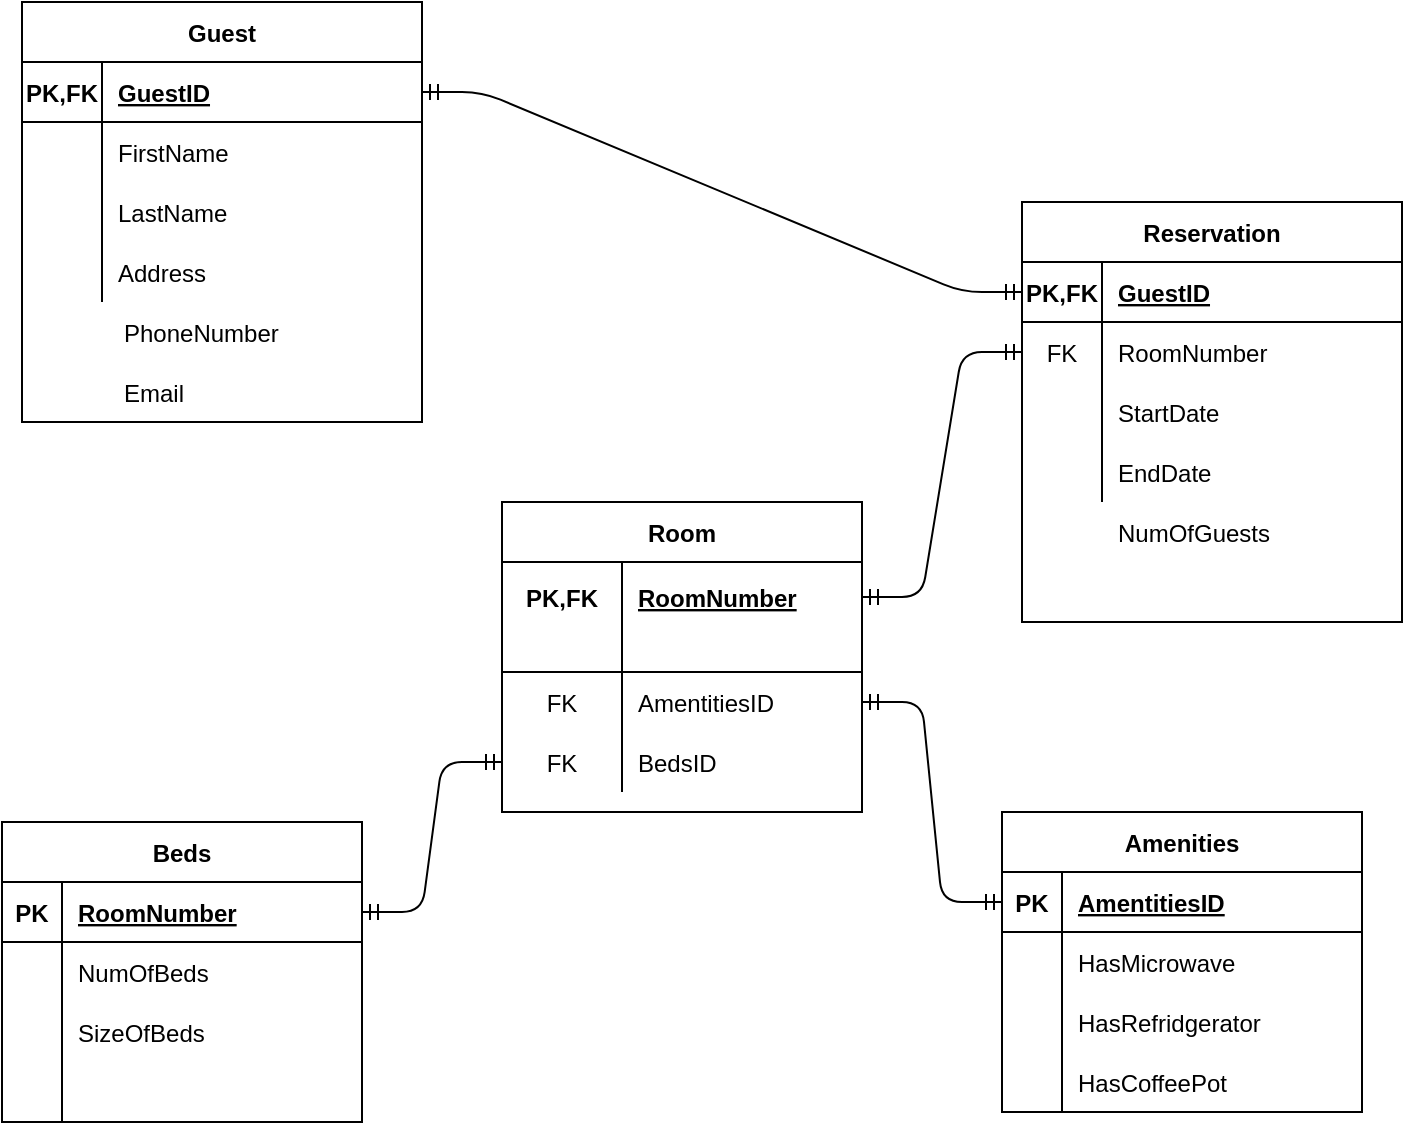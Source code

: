 <mxfile version="14.6.13" type="device"><diagram id="HekvI4PKDxfSMbRu9D08" name="Page-1"><mxGraphModel dx="1086" dy="966" grid="1" gridSize="10" guides="1" tooltips="1" connect="1" arrows="1" fold="1" page="1" pageScale="1" pageWidth="1100" pageHeight="850" math="0" shadow="0"><root><mxCell id="0"/><mxCell id="1" parent="0"/><mxCell id="4xWkjsP1n2SqkYc0RGF1-1" value="Room" style="shape=table;startSize=30;container=1;collapsible=1;childLayout=tableLayout;fixedRows=1;rowLines=0;fontStyle=1;align=center;resizeLast=1;" parent="1" vertex="1"><mxGeometry x="300" y="300" width="180" height="155" as="geometry"/></mxCell><mxCell id="4xWkjsP1n2SqkYc0RGF1-2" value="" style="shape=partialRectangle;collapsible=0;dropTarget=0;pointerEvents=0;fillColor=none;top=0;left=0;bottom=0;right=0;points=[[0,0.5],[1,0.5]];portConstraint=eastwest;" parent="4xWkjsP1n2SqkYc0RGF1-1" vertex="1"><mxGeometry y="30" width="180" height="35" as="geometry"/></mxCell><mxCell id="4xWkjsP1n2SqkYc0RGF1-3" value="PK,FK" style="shape=partialRectangle;connectable=0;fillColor=none;top=0;left=0;bottom=0;right=0;fontStyle=1;overflow=hidden;" parent="4xWkjsP1n2SqkYc0RGF1-2" vertex="1"><mxGeometry width="60" height="35" as="geometry"/></mxCell><mxCell id="4xWkjsP1n2SqkYc0RGF1-4" value="RoomNumber" style="shape=partialRectangle;connectable=0;fillColor=none;top=0;left=0;bottom=0;right=0;align=left;spacingLeft=6;fontStyle=5;overflow=hidden;" parent="4xWkjsP1n2SqkYc0RGF1-2" vertex="1"><mxGeometry x="60" width="120" height="35" as="geometry"/></mxCell><mxCell id="4xWkjsP1n2SqkYc0RGF1-5" value="" style="shape=partialRectangle;collapsible=0;dropTarget=0;pointerEvents=0;fillColor=none;top=0;left=0;bottom=1;right=0;points=[[0,0.5],[1,0.5]];portConstraint=eastwest;" parent="4xWkjsP1n2SqkYc0RGF1-1" vertex="1"><mxGeometry y="65" width="180" height="20" as="geometry"/></mxCell><mxCell id="4xWkjsP1n2SqkYc0RGF1-6" value="" style="shape=partialRectangle;connectable=0;fillColor=none;top=0;left=0;bottom=0;right=0;fontStyle=1;overflow=hidden;" parent="4xWkjsP1n2SqkYc0RGF1-5" vertex="1"><mxGeometry width="60" height="20" as="geometry"/></mxCell><mxCell id="4xWkjsP1n2SqkYc0RGF1-7" value="" style="shape=partialRectangle;connectable=0;fillColor=none;top=0;left=0;bottom=0;right=0;align=left;spacingLeft=6;fontStyle=5;overflow=hidden;" parent="4xWkjsP1n2SqkYc0RGF1-5" vertex="1"><mxGeometry x="60" width="120" height="20" as="geometry"/></mxCell><mxCell id="4xWkjsP1n2SqkYc0RGF1-8" value="" style="shape=partialRectangle;collapsible=0;dropTarget=0;pointerEvents=0;fillColor=none;top=0;left=0;bottom=0;right=0;points=[[0,0.5],[1,0.5]];portConstraint=eastwest;" parent="4xWkjsP1n2SqkYc0RGF1-1" vertex="1"><mxGeometry y="85" width="180" height="30" as="geometry"/></mxCell><mxCell id="4xWkjsP1n2SqkYc0RGF1-9" value="FK" style="shape=partialRectangle;connectable=0;fillColor=none;top=0;left=0;bottom=0;right=0;editable=1;overflow=hidden;" parent="4xWkjsP1n2SqkYc0RGF1-8" vertex="1"><mxGeometry width="60" height="30" as="geometry"/></mxCell><mxCell id="4xWkjsP1n2SqkYc0RGF1-10" value="AmentitiesID" style="shape=partialRectangle;connectable=0;fillColor=none;top=0;left=0;bottom=0;right=0;align=left;spacingLeft=6;overflow=hidden;" parent="4xWkjsP1n2SqkYc0RGF1-8" vertex="1"><mxGeometry x="60" width="120" height="30" as="geometry"/></mxCell><mxCell id="4xWkjsP1n2SqkYc0RGF1-11" value="" style="shape=partialRectangle;collapsible=0;dropTarget=0;pointerEvents=0;fillColor=none;top=0;left=0;bottom=0;right=0;points=[[0,0.5],[1,0.5]];portConstraint=eastwest;" parent="4xWkjsP1n2SqkYc0RGF1-1" vertex="1"><mxGeometry y="115" width="180" height="30" as="geometry"/></mxCell><mxCell id="4xWkjsP1n2SqkYc0RGF1-12" value="FK" style="shape=partialRectangle;connectable=0;fillColor=none;top=0;left=0;bottom=0;right=0;editable=1;overflow=hidden;" parent="4xWkjsP1n2SqkYc0RGF1-11" vertex="1"><mxGeometry width="60" height="30" as="geometry"/></mxCell><mxCell id="4xWkjsP1n2SqkYc0RGF1-13" value="BedsID" style="shape=partialRectangle;connectable=0;fillColor=none;top=0;left=0;bottom=0;right=0;align=left;spacingLeft=6;overflow=hidden;" parent="4xWkjsP1n2SqkYc0RGF1-11" vertex="1"><mxGeometry x="60" width="120" height="30" as="geometry"/></mxCell><mxCell id="4xWkjsP1n2SqkYc0RGF1-45" value="" style="group" parent="1" vertex="1" connectable="0"><mxGeometry x="60" y="50" width="200" height="210" as="geometry"/></mxCell><mxCell id="4xWkjsP1n2SqkYc0RGF1-28" value="Guest" style="shape=table;startSize=30;container=1;collapsible=1;childLayout=tableLayout;fixedRows=1;rowLines=0;fontStyle=1;align=center;resizeLast=1;" parent="4xWkjsP1n2SqkYc0RGF1-45" vertex="1"><mxGeometry width="200" height="210" as="geometry"/></mxCell><mxCell id="4xWkjsP1n2SqkYc0RGF1-29" value="" style="shape=partialRectangle;collapsible=0;dropTarget=0;pointerEvents=0;fillColor=none;top=0;left=0;bottom=1;right=0;points=[[0,0.5],[1,0.5]];portConstraint=eastwest;" parent="4xWkjsP1n2SqkYc0RGF1-28" vertex="1"><mxGeometry y="30" width="200" height="30" as="geometry"/></mxCell><mxCell id="4xWkjsP1n2SqkYc0RGF1-30" value="PK,FK" style="shape=partialRectangle;connectable=0;fillColor=none;top=0;left=0;bottom=0;right=0;fontStyle=1;overflow=hidden;" parent="4xWkjsP1n2SqkYc0RGF1-29" vertex="1"><mxGeometry width="40" height="30" as="geometry"/></mxCell><mxCell id="4xWkjsP1n2SqkYc0RGF1-31" value="GuestID" style="shape=partialRectangle;connectable=0;fillColor=none;top=0;left=0;bottom=0;right=0;align=left;spacingLeft=6;fontStyle=5;overflow=hidden;" parent="4xWkjsP1n2SqkYc0RGF1-29" vertex="1"><mxGeometry x="40" width="160" height="30" as="geometry"/></mxCell><mxCell id="4xWkjsP1n2SqkYc0RGF1-32" value="" style="shape=partialRectangle;collapsible=0;dropTarget=0;pointerEvents=0;fillColor=none;top=0;left=0;bottom=0;right=0;points=[[0,0.5],[1,0.5]];portConstraint=eastwest;" parent="4xWkjsP1n2SqkYc0RGF1-28" vertex="1"><mxGeometry y="60" width="200" height="30" as="geometry"/></mxCell><mxCell id="4xWkjsP1n2SqkYc0RGF1-33" value="" style="shape=partialRectangle;connectable=0;fillColor=none;top=0;left=0;bottom=0;right=0;editable=1;overflow=hidden;" parent="4xWkjsP1n2SqkYc0RGF1-32" vertex="1"><mxGeometry width="40" height="30" as="geometry"/></mxCell><mxCell id="4xWkjsP1n2SqkYc0RGF1-34" value="FirstName" style="shape=partialRectangle;connectable=0;fillColor=none;top=0;left=0;bottom=0;right=0;align=left;spacingLeft=6;overflow=hidden;" parent="4xWkjsP1n2SqkYc0RGF1-32" vertex="1"><mxGeometry x="40" width="160" height="30" as="geometry"/></mxCell><mxCell id="4xWkjsP1n2SqkYc0RGF1-35" value="" style="shape=partialRectangle;collapsible=0;dropTarget=0;pointerEvents=0;fillColor=none;top=0;left=0;bottom=0;right=0;points=[[0,0.5],[1,0.5]];portConstraint=eastwest;" parent="4xWkjsP1n2SqkYc0RGF1-28" vertex="1"><mxGeometry y="90" width="200" height="30" as="geometry"/></mxCell><mxCell id="4xWkjsP1n2SqkYc0RGF1-36" value="" style="shape=partialRectangle;connectable=0;fillColor=none;top=0;left=0;bottom=0;right=0;editable=1;overflow=hidden;" parent="4xWkjsP1n2SqkYc0RGF1-35" vertex="1"><mxGeometry width="40" height="30" as="geometry"/></mxCell><mxCell id="4xWkjsP1n2SqkYc0RGF1-37" value="LastName" style="shape=partialRectangle;connectable=0;fillColor=none;top=0;left=0;bottom=0;right=0;align=left;spacingLeft=6;overflow=hidden;" parent="4xWkjsP1n2SqkYc0RGF1-35" vertex="1"><mxGeometry x="40" width="160" height="30" as="geometry"/></mxCell><mxCell id="4xWkjsP1n2SqkYc0RGF1-38" value="" style="shape=partialRectangle;collapsible=0;dropTarget=0;pointerEvents=0;fillColor=none;top=0;left=0;bottom=0;right=0;points=[[0,0.5],[1,0.5]];portConstraint=eastwest;" parent="4xWkjsP1n2SqkYc0RGF1-28" vertex="1"><mxGeometry y="120" width="200" height="30" as="geometry"/></mxCell><mxCell id="4xWkjsP1n2SqkYc0RGF1-39" value="" style="shape=partialRectangle;connectable=0;fillColor=none;top=0;left=0;bottom=0;right=0;editable=1;overflow=hidden;" parent="4xWkjsP1n2SqkYc0RGF1-38" vertex="1"><mxGeometry width="40" height="30" as="geometry"/></mxCell><mxCell id="4xWkjsP1n2SqkYc0RGF1-40" value="Address" style="shape=partialRectangle;connectable=0;fillColor=none;top=0;left=0;bottom=0;right=0;align=left;spacingLeft=6;overflow=hidden;" parent="4xWkjsP1n2SqkYc0RGF1-38" vertex="1"><mxGeometry x="40" width="160" height="30" as="geometry"/></mxCell><mxCell id="4xWkjsP1n2SqkYc0RGF1-41" value="" style="shape=partialRectangle;connectable=0;fillColor=none;top=0;left=0;bottom=0;right=0;editable=1;overflow=hidden;" parent="4xWkjsP1n2SqkYc0RGF1-45" vertex="1"><mxGeometry y="150" width="33.333" height="30" as="geometry"/></mxCell><mxCell id="4xWkjsP1n2SqkYc0RGF1-42" value="PhoneNumber" style="shape=partialRectangle;connectable=0;fillColor=none;top=0;left=0;bottom=0;right=0;align=left;spacingLeft=6;overflow=hidden;" parent="4xWkjsP1n2SqkYc0RGF1-45" vertex="1"><mxGeometry x="43" y="150" width="157" height="30" as="geometry"/></mxCell><mxCell id="4xWkjsP1n2SqkYc0RGF1-43" value="" style="shape=partialRectangle;connectable=0;fillColor=none;top=0;left=0;bottom=0;right=0;editable=1;overflow=hidden;" parent="4xWkjsP1n2SqkYc0RGF1-45" vertex="1"><mxGeometry y="180" width="33.333" height="30" as="geometry"/></mxCell><mxCell id="4xWkjsP1n2SqkYc0RGF1-44" value="Email" style="shape=partialRectangle;connectable=0;fillColor=none;top=0;left=0;bottom=0;right=0;align=left;spacingLeft=6;overflow=hidden;" parent="4xWkjsP1n2SqkYc0RGF1-45" vertex="1"><mxGeometry x="43.003" y="180" width="166.667" height="30" as="geometry"/></mxCell><mxCell id="4xWkjsP1n2SqkYc0RGF1-46" value="" style="group" parent="1" vertex="1" connectable="0"><mxGeometry x="560" y="150" width="190" height="210" as="geometry"/></mxCell><mxCell id="4xWkjsP1n2SqkYc0RGF1-47" value="Reservation" style="shape=table;startSize=30;container=1;collapsible=1;childLayout=tableLayout;fixedRows=1;rowLines=0;fontStyle=1;align=center;resizeLast=1;" parent="4xWkjsP1n2SqkYc0RGF1-46" vertex="1"><mxGeometry width="190" height="210" as="geometry"/></mxCell><mxCell id="4xWkjsP1n2SqkYc0RGF1-48" value="" style="shape=partialRectangle;collapsible=0;dropTarget=0;pointerEvents=0;fillColor=none;top=0;left=0;bottom=1;right=0;points=[[0,0.5],[1,0.5]];portConstraint=eastwest;" parent="4xWkjsP1n2SqkYc0RGF1-47" vertex="1"><mxGeometry y="30" width="190" height="30" as="geometry"/></mxCell><mxCell id="4xWkjsP1n2SqkYc0RGF1-49" value="PK,FK" style="shape=partialRectangle;connectable=0;fillColor=none;top=0;left=0;bottom=0;right=0;fontStyle=1;overflow=hidden;" parent="4xWkjsP1n2SqkYc0RGF1-48" vertex="1"><mxGeometry width="40" height="30" as="geometry"/></mxCell><mxCell id="4xWkjsP1n2SqkYc0RGF1-50" value="GuestID" style="shape=partialRectangle;connectable=0;fillColor=none;top=0;left=0;bottom=0;right=0;align=left;spacingLeft=6;fontStyle=5;overflow=hidden;" parent="4xWkjsP1n2SqkYc0RGF1-48" vertex="1"><mxGeometry x="40" width="150" height="30" as="geometry"/></mxCell><mxCell id="4xWkjsP1n2SqkYc0RGF1-51" value="" style="shape=partialRectangle;collapsible=0;dropTarget=0;pointerEvents=0;fillColor=none;top=0;left=0;bottom=0;right=0;points=[[0,0.5],[1,0.5]];portConstraint=eastwest;" parent="4xWkjsP1n2SqkYc0RGF1-47" vertex="1"><mxGeometry y="60" width="190" height="30" as="geometry"/></mxCell><mxCell id="4xWkjsP1n2SqkYc0RGF1-52" value="FK" style="shape=partialRectangle;connectable=0;fillColor=none;top=0;left=0;bottom=0;right=0;editable=1;overflow=hidden;" parent="4xWkjsP1n2SqkYc0RGF1-51" vertex="1"><mxGeometry width="40" height="30" as="geometry"/></mxCell><mxCell id="4xWkjsP1n2SqkYc0RGF1-53" value="RoomNumber" style="shape=partialRectangle;connectable=0;fillColor=none;top=0;left=0;bottom=0;right=0;align=left;spacingLeft=6;overflow=hidden;" parent="4xWkjsP1n2SqkYc0RGF1-51" vertex="1"><mxGeometry x="40" width="150" height="30" as="geometry"/></mxCell><mxCell id="4xWkjsP1n2SqkYc0RGF1-54" value="" style="shape=partialRectangle;collapsible=0;dropTarget=0;pointerEvents=0;fillColor=none;top=0;left=0;bottom=0;right=0;points=[[0,0.5],[1,0.5]];portConstraint=eastwest;" parent="4xWkjsP1n2SqkYc0RGF1-47" vertex="1"><mxGeometry y="90" width="190" height="30" as="geometry"/></mxCell><mxCell id="4xWkjsP1n2SqkYc0RGF1-55" value="" style="shape=partialRectangle;connectable=0;fillColor=none;top=0;left=0;bottom=0;right=0;editable=1;overflow=hidden;" parent="4xWkjsP1n2SqkYc0RGF1-54" vertex="1"><mxGeometry width="40" height="30" as="geometry"/></mxCell><mxCell id="4xWkjsP1n2SqkYc0RGF1-56" value="StartDate" style="shape=partialRectangle;connectable=0;fillColor=none;top=0;left=0;bottom=0;right=0;align=left;spacingLeft=6;overflow=hidden;" parent="4xWkjsP1n2SqkYc0RGF1-54" vertex="1"><mxGeometry x="40" width="150" height="30" as="geometry"/></mxCell><mxCell id="4xWkjsP1n2SqkYc0RGF1-57" value="" style="shape=partialRectangle;collapsible=0;dropTarget=0;pointerEvents=0;fillColor=none;top=0;left=0;bottom=0;right=0;points=[[0,0.5],[1,0.5]];portConstraint=eastwest;" parent="4xWkjsP1n2SqkYc0RGF1-47" vertex="1"><mxGeometry y="120" width="190" height="30" as="geometry"/></mxCell><mxCell id="4xWkjsP1n2SqkYc0RGF1-58" value="" style="shape=partialRectangle;connectable=0;fillColor=none;top=0;left=0;bottom=0;right=0;editable=1;overflow=hidden;" parent="4xWkjsP1n2SqkYc0RGF1-57" vertex="1"><mxGeometry width="40" height="30" as="geometry"/></mxCell><mxCell id="4xWkjsP1n2SqkYc0RGF1-59" value="EndDate" style="shape=partialRectangle;connectable=0;fillColor=none;top=0;left=0;bottom=0;right=0;align=left;spacingLeft=6;overflow=hidden;" parent="4xWkjsP1n2SqkYc0RGF1-57" vertex="1"><mxGeometry x="40" width="150" height="30" as="geometry"/></mxCell><mxCell id="4xWkjsP1n2SqkYc0RGF1-60" value="" style="shape=partialRectangle;connectable=0;fillColor=none;top=0;left=0;bottom=0;right=0;editable=1;overflow=hidden;" parent="4xWkjsP1n2SqkYc0RGF1-46" vertex="1"><mxGeometry y="150" width="31.667" height="30" as="geometry"/></mxCell><mxCell id="4xWkjsP1n2SqkYc0RGF1-61" value="NumOfGuests" style="shape=partialRectangle;connectable=0;fillColor=none;top=0;left=0;bottom=0;right=0;align=left;spacingLeft=6;overflow=hidden;" parent="4xWkjsP1n2SqkYc0RGF1-46" vertex="1"><mxGeometry x="39.997" y="150" width="158.333" height="30" as="geometry"/></mxCell><mxCell id="4xWkjsP1n2SqkYc0RGF1-62" value="" style="shape=partialRectangle;connectable=0;fillColor=none;top=0;left=0;bottom=0;right=0;editable=1;overflow=hidden;" parent="4xWkjsP1n2SqkYc0RGF1-46" vertex="1"><mxGeometry y="180" width="31.667" height="30" as="geometry"/></mxCell><mxCell id="4xWkjsP1n2SqkYc0RGF1-65" value="Beds" style="shape=table;startSize=30;container=1;collapsible=1;childLayout=tableLayout;fixedRows=1;rowLines=0;fontStyle=1;align=center;resizeLast=1;" parent="1" vertex="1"><mxGeometry x="50" y="460" width="180" height="150" as="geometry"/></mxCell><mxCell id="4xWkjsP1n2SqkYc0RGF1-66" value="" style="shape=partialRectangle;collapsible=0;dropTarget=0;pointerEvents=0;fillColor=none;top=0;left=0;bottom=1;right=0;points=[[0,0.5],[1,0.5]];portConstraint=eastwest;" parent="4xWkjsP1n2SqkYc0RGF1-65" vertex="1"><mxGeometry y="30" width="180" height="30" as="geometry"/></mxCell><mxCell id="4xWkjsP1n2SqkYc0RGF1-67" value="PK" style="shape=partialRectangle;connectable=0;fillColor=none;top=0;left=0;bottom=0;right=0;fontStyle=1;overflow=hidden;" parent="4xWkjsP1n2SqkYc0RGF1-66" vertex="1"><mxGeometry width="30" height="30" as="geometry"/></mxCell><mxCell id="4xWkjsP1n2SqkYc0RGF1-68" value="RoomNumber" style="shape=partialRectangle;connectable=0;fillColor=none;top=0;left=0;bottom=0;right=0;align=left;spacingLeft=6;fontStyle=5;overflow=hidden;" parent="4xWkjsP1n2SqkYc0RGF1-66" vertex="1"><mxGeometry x="30" width="150" height="30" as="geometry"/></mxCell><mxCell id="4xWkjsP1n2SqkYc0RGF1-69" value="" style="shape=partialRectangle;collapsible=0;dropTarget=0;pointerEvents=0;fillColor=none;top=0;left=0;bottom=0;right=0;points=[[0,0.5],[1,0.5]];portConstraint=eastwest;" parent="4xWkjsP1n2SqkYc0RGF1-65" vertex="1"><mxGeometry y="60" width="180" height="30" as="geometry"/></mxCell><mxCell id="4xWkjsP1n2SqkYc0RGF1-70" value="" style="shape=partialRectangle;connectable=0;fillColor=none;top=0;left=0;bottom=0;right=0;editable=1;overflow=hidden;" parent="4xWkjsP1n2SqkYc0RGF1-69" vertex="1"><mxGeometry width="30" height="30" as="geometry"/></mxCell><mxCell id="4xWkjsP1n2SqkYc0RGF1-71" value="NumOfBeds" style="shape=partialRectangle;connectable=0;fillColor=none;top=0;left=0;bottom=0;right=0;align=left;spacingLeft=6;overflow=hidden;" parent="4xWkjsP1n2SqkYc0RGF1-69" vertex="1"><mxGeometry x="30" width="150" height="30" as="geometry"/></mxCell><mxCell id="4xWkjsP1n2SqkYc0RGF1-72" value="" style="shape=partialRectangle;collapsible=0;dropTarget=0;pointerEvents=0;fillColor=none;top=0;left=0;bottom=0;right=0;points=[[0,0.5],[1,0.5]];portConstraint=eastwest;" parent="4xWkjsP1n2SqkYc0RGF1-65" vertex="1"><mxGeometry y="90" width="180" height="30" as="geometry"/></mxCell><mxCell id="4xWkjsP1n2SqkYc0RGF1-73" value="" style="shape=partialRectangle;connectable=0;fillColor=none;top=0;left=0;bottom=0;right=0;editable=1;overflow=hidden;" parent="4xWkjsP1n2SqkYc0RGF1-72" vertex="1"><mxGeometry width="30" height="30" as="geometry"/></mxCell><mxCell id="4xWkjsP1n2SqkYc0RGF1-74" value="SizeOfBeds" style="shape=partialRectangle;connectable=0;fillColor=none;top=0;left=0;bottom=0;right=0;align=left;spacingLeft=6;overflow=hidden;" parent="4xWkjsP1n2SqkYc0RGF1-72" vertex="1"><mxGeometry x="30" width="150" height="30" as="geometry"/></mxCell><mxCell id="4xWkjsP1n2SqkYc0RGF1-75" value="" style="shape=partialRectangle;collapsible=0;dropTarget=0;pointerEvents=0;fillColor=none;top=0;left=0;bottom=0;right=0;points=[[0,0.5],[1,0.5]];portConstraint=eastwest;" parent="4xWkjsP1n2SqkYc0RGF1-65" vertex="1"><mxGeometry y="120" width="180" height="30" as="geometry"/></mxCell><mxCell id="4xWkjsP1n2SqkYc0RGF1-76" value="" style="shape=partialRectangle;connectable=0;fillColor=none;top=0;left=0;bottom=0;right=0;editable=1;overflow=hidden;" parent="4xWkjsP1n2SqkYc0RGF1-75" vertex="1"><mxGeometry width="30" height="30" as="geometry"/></mxCell><mxCell id="4xWkjsP1n2SqkYc0RGF1-77" value="" style="shape=partialRectangle;connectable=0;fillColor=none;top=0;left=0;bottom=0;right=0;align=left;spacingLeft=6;overflow=hidden;" parent="4xWkjsP1n2SqkYc0RGF1-75" vertex="1"><mxGeometry x="30" width="150" height="30" as="geometry"/></mxCell><mxCell id="4xWkjsP1n2SqkYc0RGF1-82" value="Amenities" style="shape=table;startSize=30;container=1;collapsible=1;childLayout=tableLayout;fixedRows=1;rowLines=0;fontStyle=1;align=center;resizeLast=1;" parent="1" vertex="1"><mxGeometry x="550" y="455" width="180" height="150" as="geometry"/></mxCell><mxCell id="4xWkjsP1n2SqkYc0RGF1-83" value="" style="shape=partialRectangle;collapsible=0;dropTarget=0;pointerEvents=0;fillColor=none;top=0;left=0;bottom=1;right=0;points=[[0,0.5],[1,0.5]];portConstraint=eastwest;" parent="4xWkjsP1n2SqkYc0RGF1-82" vertex="1"><mxGeometry y="30" width="180" height="30" as="geometry"/></mxCell><mxCell id="4xWkjsP1n2SqkYc0RGF1-84" value="PK" style="shape=partialRectangle;connectable=0;fillColor=none;top=0;left=0;bottom=0;right=0;fontStyle=1;overflow=hidden;" parent="4xWkjsP1n2SqkYc0RGF1-83" vertex="1"><mxGeometry width="30" height="30" as="geometry"/></mxCell><mxCell id="4xWkjsP1n2SqkYc0RGF1-85" value="AmentitiesID" style="shape=partialRectangle;connectable=0;fillColor=none;top=0;left=0;bottom=0;right=0;align=left;spacingLeft=6;fontStyle=5;overflow=hidden;" parent="4xWkjsP1n2SqkYc0RGF1-83" vertex="1"><mxGeometry x="30" width="150" height="30" as="geometry"/></mxCell><mxCell id="4xWkjsP1n2SqkYc0RGF1-86" value="" style="shape=partialRectangle;collapsible=0;dropTarget=0;pointerEvents=0;fillColor=none;top=0;left=0;bottom=0;right=0;points=[[0,0.5],[1,0.5]];portConstraint=eastwest;" parent="4xWkjsP1n2SqkYc0RGF1-82" vertex="1"><mxGeometry y="60" width="180" height="30" as="geometry"/></mxCell><mxCell id="4xWkjsP1n2SqkYc0RGF1-87" value="" style="shape=partialRectangle;connectable=0;fillColor=none;top=0;left=0;bottom=0;right=0;editable=1;overflow=hidden;" parent="4xWkjsP1n2SqkYc0RGF1-86" vertex="1"><mxGeometry width="30" height="30" as="geometry"/></mxCell><mxCell id="4xWkjsP1n2SqkYc0RGF1-88" value="HasMicrowave" style="shape=partialRectangle;connectable=0;fillColor=none;top=0;left=0;bottom=0;right=0;align=left;spacingLeft=6;overflow=hidden;" parent="4xWkjsP1n2SqkYc0RGF1-86" vertex="1"><mxGeometry x="30" width="150" height="30" as="geometry"/></mxCell><mxCell id="4xWkjsP1n2SqkYc0RGF1-89" value="" style="shape=partialRectangle;collapsible=0;dropTarget=0;pointerEvents=0;fillColor=none;top=0;left=0;bottom=0;right=0;points=[[0,0.5],[1,0.5]];portConstraint=eastwest;" parent="4xWkjsP1n2SqkYc0RGF1-82" vertex="1"><mxGeometry y="90" width="180" height="30" as="geometry"/></mxCell><mxCell id="4xWkjsP1n2SqkYc0RGF1-90" value="" style="shape=partialRectangle;connectable=0;fillColor=none;top=0;left=0;bottom=0;right=0;editable=1;overflow=hidden;" parent="4xWkjsP1n2SqkYc0RGF1-89" vertex="1"><mxGeometry width="30" height="30" as="geometry"/></mxCell><mxCell id="4xWkjsP1n2SqkYc0RGF1-91" value="HasRefridgerator" style="shape=partialRectangle;connectable=0;fillColor=none;top=0;left=0;bottom=0;right=0;align=left;spacingLeft=6;overflow=hidden;" parent="4xWkjsP1n2SqkYc0RGF1-89" vertex="1"><mxGeometry x="30" width="150" height="30" as="geometry"/></mxCell><mxCell id="4xWkjsP1n2SqkYc0RGF1-92" value="" style="shape=partialRectangle;collapsible=0;dropTarget=0;pointerEvents=0;fillColor=none;top=0;left=0;bottom=0;right=0;points=[[0,0.5],[1,0.5]];portConstraint=eastwest;" parent="4xWkjsP1n2SqkYc0RGF1-82" vertex="1"><mxGeometry y="120" width="180" height="30" as="geometry"/></mxCell><mxCell id="4xWkjsP1n2SqkYc0RGF1-93" value="" style="shape=partialRectangle;connectable=0;fillColor=none;top=0;left=0;bottom=0;right=0;editable=1;overflow=hidden;" parent="4xWkjsP1n2SqkYc0RGF1-92" vertex="1"><mxGeometry width="30" height="30" as="geometry"/></mxCell><mxCell id="4xWkjsP1n2SqkYc0RGF1-94" value="HasCoffeePot" style="shape=partialRectangle;connectable=0;fillColor=none;top=0;left=0;bottom=0;right=0;align=left;spacingLeft=6;overflow=hidden;" parent="4xWkjsP1n2SqkYc0RGF1-92" vertex="1"><mxGeometry x="30" width="150" height="30" as="geometry"/></mxCell><mxCell id="4xWkjsP1n2SqkYc0RGF1-95" value="" style="edgeStyle=entityRelationEdgeStyle;fontSize=12;html=1;endArrow=ERmandOne;startArrow=ERmandOne;entryX=0;entryY=0.5;entryDx=0;entryDy=0;exitX=1;exitY=0.5;exitDx=0;exitDy=0;" parent="1" source="4xWkjsP1n2SqkYc0RGF1-66" target="4xWkjsP1n2SqkYc0RGF1-11" edge="1"><mxGeometry width="100" height="100" relative="1" as="geometry"><mxPoint x="580" y="550" as="sourcePoint"/><mxPoint x="680" y="450" as="targetPoint"/></mxGeometry></mxCell><mxCell id="4xWkjsP1n2SqkYc0RGF1-96" value="" style="edgeStyle=entityRelationEdgeStyle;fontSize=12;html=1;endArrow=ERmandOne;startArrow=ERmandOne;entryX=1;entryY=0.5;entryDx=0;entryDy=0;exitX=0;exitY=0.5;exitDx=0;exitDy=0;" parent="1" source="4xWkjsP1n2SqkYc0RGF1-83" target="4xWkjsP1n2SqkYc0RGF1-8" edge="1"><mxGeometry width="100" height="100" relative="1" as="geometry"><mxPoint x="580" y="550" as="sourcePoint"/><mxPoint x="680" y="450" as="targetPoint"/></mxGeometry></mxCell><mxCell id="4xWkjsP1n2SqkYc0RGF1-97" value="" style="edgeStyle=entityRelationEdgeStyle;fontSize=12;html=1;endArrow=ERmandOne;startArrow=ERmandOne;exitX=1;exitY=0.5;exitDx=0;exitDy=0;entryX=0;entryY=0.5;entryDx=0;entryDy=0;" parent="1" source="4xWkjsP1n2SqkYc0RGF1-2" target="4xWkjsP1n2SqkYc0RGF1-51" edge="1"><mxGeometry width="100" height="100" relative="1" as="geometry"><mxPoint x="580" y="350" as="sourcePoint"/><mxPoint x="680" y="250" as="targetPoint"/></mxGeometry></mxCell><mxCell id="4xWkjsP1n2SqkYc0RGF1-98" value="" style="edgeStyle=entityRelationEdgeStyle;fontSize=12;html=1;endArrow=ERmandOne;startArrow=ERmandOne;exitX=1;exitY=0.5;exitDx=0;exitDy=0;entryX=0;entryY=0.5;entryDx=0;entryDy=0;" parent="1" source="4xWkjsP1n2SqkYc0RGF1-29" target="4xWkjsP1n2SqkYc0RGF1-48" edge="1"><mxGeometry width="100" height="100" relative="1" as="geometry"><mxPoint x="580" y="350" as="sourcePoint"/><mxPoint x="680" y="250" as="targetPoint"/></mxGeometry></mxCell></root></mxGraphModel></diagram></mxfile>